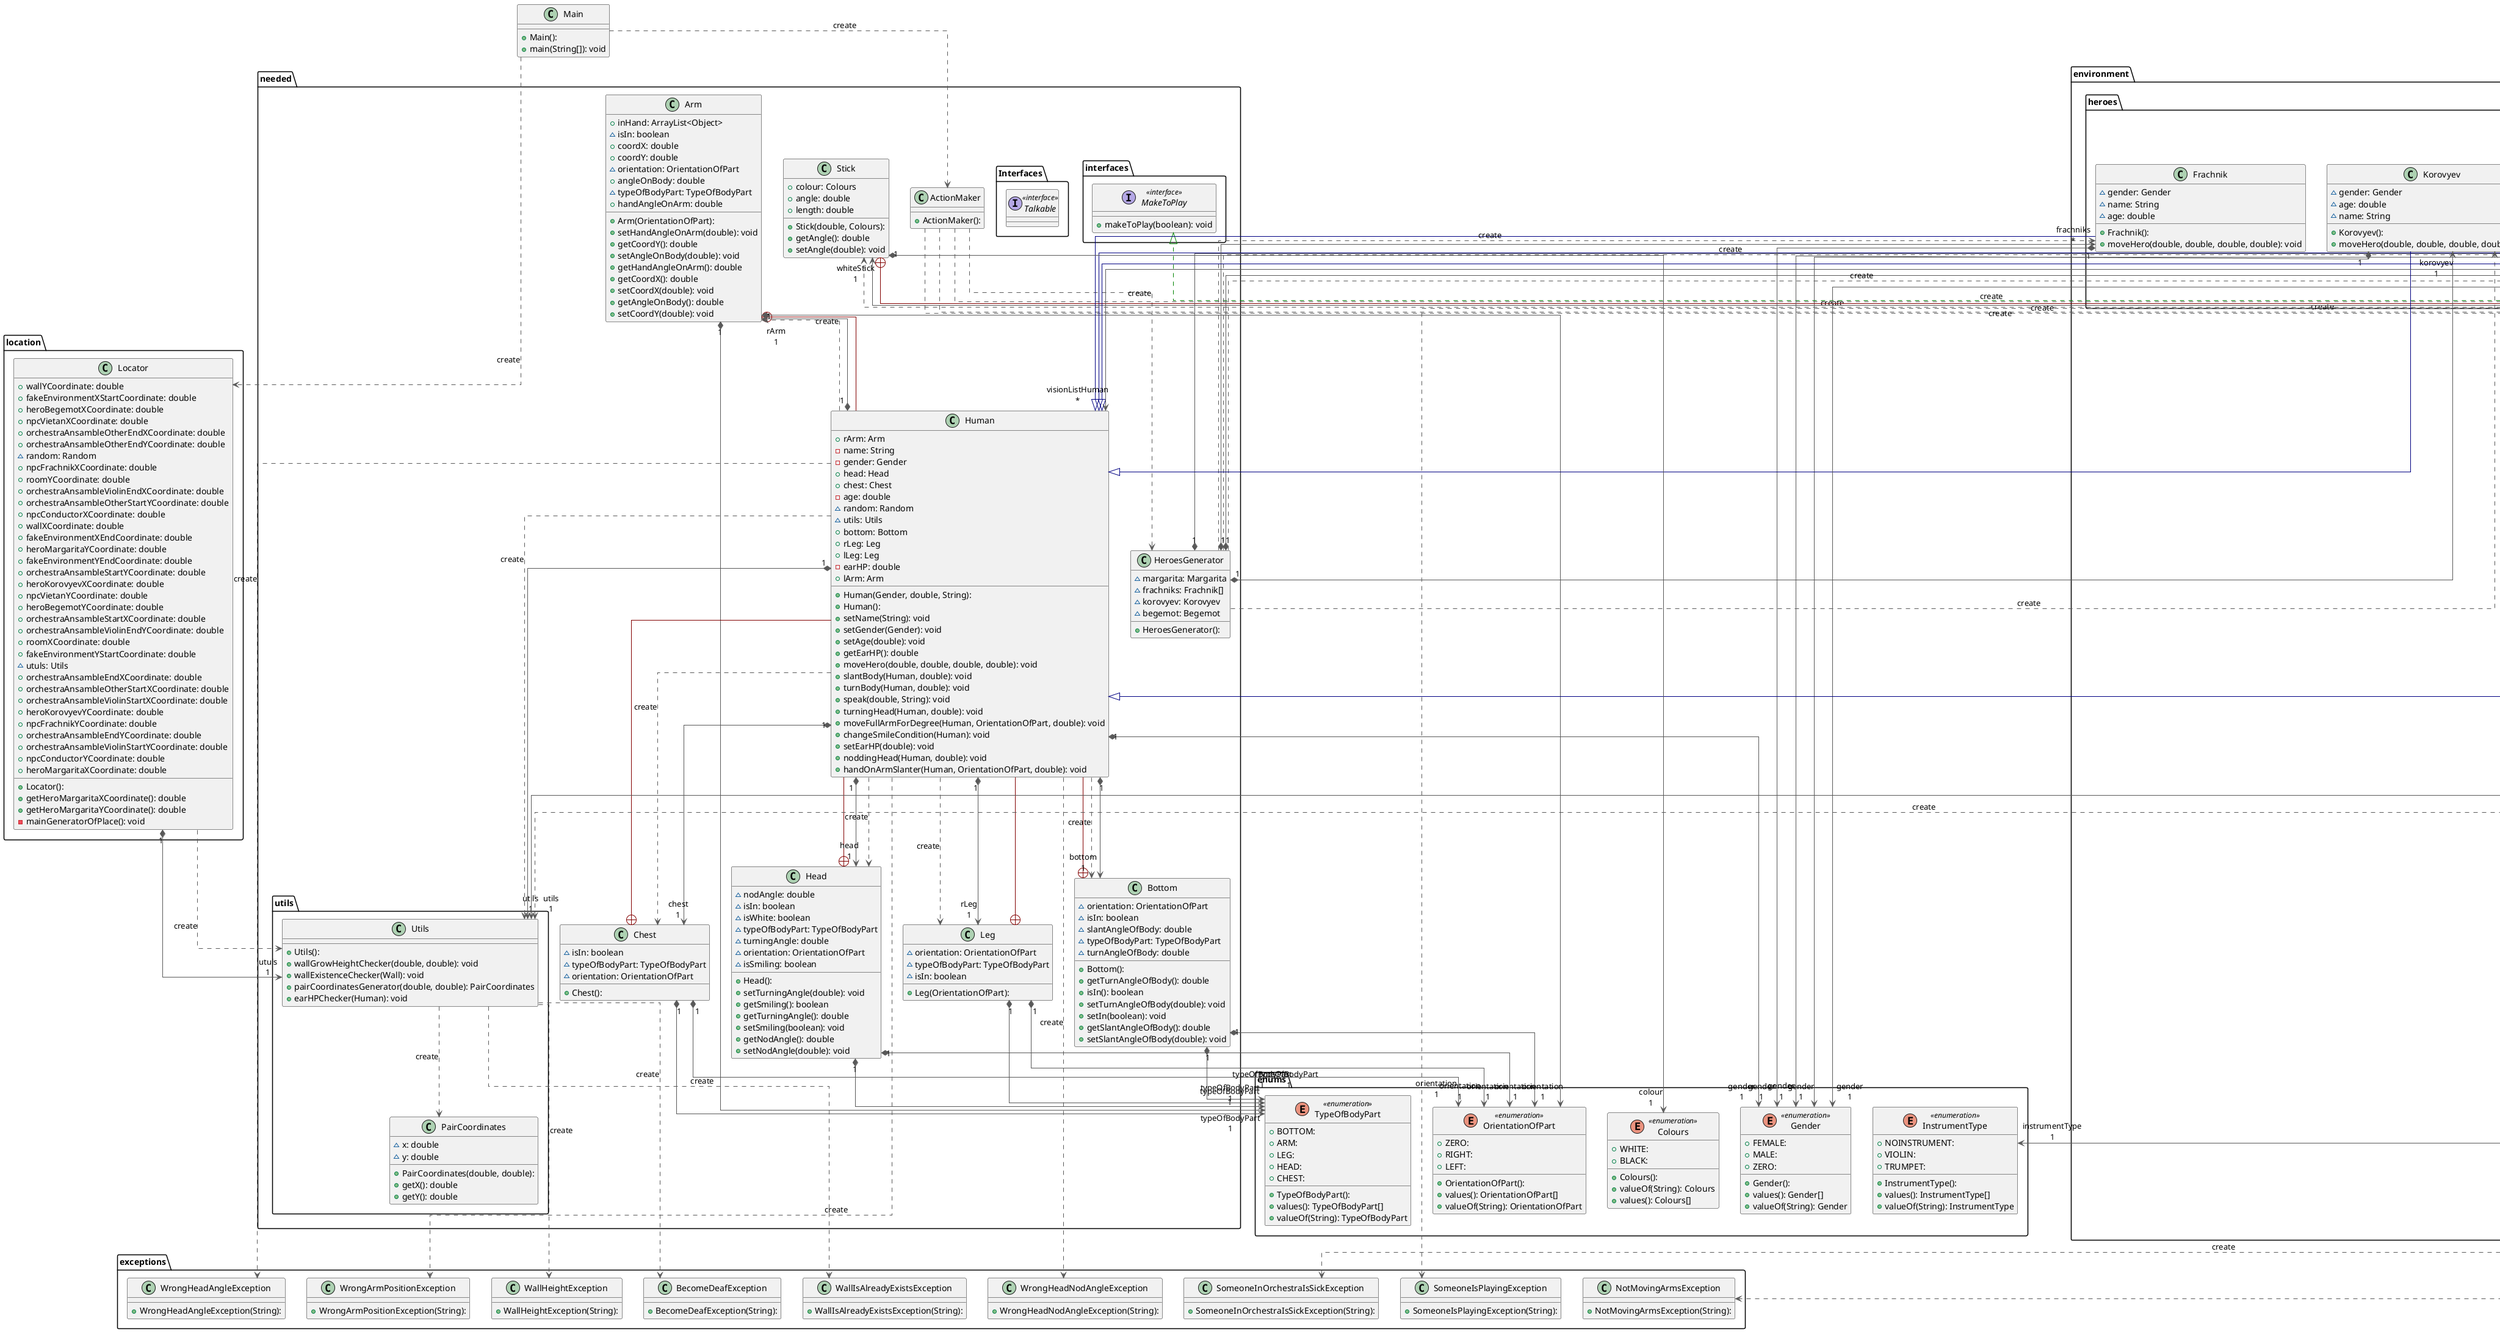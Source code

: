 @startuml

top to bottom direction
skinparam linetype ortho

class needed.ActionMaker {
  + ActionMaker(): 
}
class needed.Arm {
  + Arm(OrientationOfPart): 
  + inHand: ArrayList<Object>
  ~ isIn: boolean
  + coordX: double
  + coordY: double
  ~ orientation: OrientationOfPart
  + angleOnBody: double
  ~ typeOfBodyPart: TypeOfBodyPart
  + handAngleOnArm: double
  + setHandAngleOnArm(double): void
  + getCoordY(): double
  + setAngleOnBody(double): void
  + getHandAngleOnArm(): double
  + getCoordX(): double
  + setCoordX(double): void
  + getAngleOnBody(): double
  + setCoordY(double): void
}
class exceptions.BecomeDeafException {
  + BecomeDeafException(String): 
}
class environment.heroes.Begemot {
  + Begemot(): 
  ~ age: double
  ~ name: String
  ~ gender: Gender
  + moveHero(double, double, double, double): void
  + fakeEnvironmentCreator(): void
}
class needed.Bottom {
  + Bottom(): 
  ~ orientation: OrientationOfPart
  ~ isIn: boolean
  ~ slantAngleOfBody: double
  ~ typeOfBodyPart: TypeOfBodyPart
  ~ turnAngleOfBody: double
  + getTurnAngleOfBody(): double
  + isIn(): boolean
  + setTurnAngleOfBody(double): void
  + setIn(boolean): void
  + getSlantAngleOfBody(): double
  + setSlantAngleOfBody(double): void
}
class environment.fakeEnvironment.Branch {
  + Branch(double): 
  + Liana: Liana
  ~ length: double
}
class needed.Chest {
  + Chest(): 
  ~ isIn: boolean
  ~ typeOfBodyPart: TypeOfBodyPart
  ~ orientation: OrientationOfPart
}
enum enums.Colours << enumeration >> {
  + Colours(): 
  + WHITE: 
  + BLACK: 
  + valueOf(String): Colours
  + values(): Colours[]
}
class environment.orchestra.Conductor {
  + Conductor(InstrumentType): 
  ~ name: String
  ~ whiteStick: Stick
  + stickFollowing(): void
  + makeStopPlaying(): void
  - armsMover(): void
  + moveHero(double, double, double, double): void
  + makeToPlay(boolean): void
}
class environment.heroes.Frachnik {
  + Frachnik(): 
  ~ gender: Gender
  ~ name: String
  ~ age: double
  + moveHero(double, double, double, double): void
}
enum enums.Gender << enumeration >> {
  + Gender(): 
  + FEMALE: 
  + MALE: 
  + ZERO: 
  + values(): Gender[]
  + valueOf(String): Gender
}
class needed.Head {
  + Head(): 
  ~ nodAngle: double
  ~ isIn: boolean
  ~ isWhite: boolean
  ~ typeOfBodyPart: TypeOfBodyPart
  ~ turningAngle: double
  ~ orientation: OrientationOfPart
  ~ isSmiling: boolean
  + setTurningAngle(double): void
  + getSmiling(): boolean
  + getTurningAngle(): double
  + setSmiling(boolean): void
  + getNodAngle(): double
  + setNodAngle(double): void
}
class needed.HeroesGenerator {
  + HeroesGenerator(): 
  ~ margarita: Margarita
  ~ frachniks: Frachnik[]
  ~ korovyev: Korovyev
  ~ begemot: Begemot
}
class needed.Human {
  + Human(Gender, double, String): 
  + Human(): 
  + rArm: Arm
  - name: String
  - gender: Gender
  + head: Head
  + chest: Chest
  - age: double
  ~ random: Random
  ~ utils: Utils
  + bottom: Bottom
  + rLeg: Leg
  + lLeg: Leg
  - earHP: double
  + lArm: Arm
  + setName(String): void
  + setGender(Gender): void
  + setAge(double): void
  + getEarHP(): double
  + moveHero(double, double, double, double): void
  + slantBody(Human, double): void
  + turnBody(Human, double): void
  + speak(double, String): void
  + turningHead(Human, double): void
  + moveFullArmForDegree(Human, OrientationOfPart, double): void
  + changeSmileCondition(Human): void
  + setEarHP(double): void
  + noddingHead(Human, double): void
  + handOnArmSlanter(Human, OrientationOfPart, double): void
}
enum enums.InstrumentType << enumeration >> {
  + InstrumentType(): 
  + NOINSTRUMENT: 
  + VIOLIN: 
  + TRUMPET: 
  + values(): InstrumentType[]
  + valueOf(String): InstrumentType
}
class environment.heroes.Korovyev {
  + Korovyev(): 
  ~ gender: Gender
  ~ age: double
  ~ name: String
  + moveHero(double, double, double, double): void
}
class needed.Leg {
  + Leg(OrientationOfPart): 
  ~ orientation: OrientationOfPart
  ~ typeOfBodyPart: TypeOfBodyPart
  ~ isIn: boolean
}
class environment.fakeEnvironment.Liana {
  + Liana(): 
  ~ onLiana: ArrayList<Object>
  ~ test: double
  + removeHumanFromLiana(Human): void
  + putObjectInLiana(Object): void
  + putHumanInLiana(Human): void
  + removeObjectFromLiana(Object): void
}
class location.Locator {
  + Locator(): 
  + wallYCoordinate: double
  + fakeEnvironmentXStartCoordinate: double
  + heroBegemotXCoordinate: double
  + npcVietanXCoordinate: double
  + orchestraAnsambleOtherEndXCoordinate: double
  + orchestraAnsambleOtherEndYCoordinate: double
  ~ random: Random
  + npcFrachnikXCoordinate: double
  + roomYCoordinate: double
  + orchestraAnsambleViolinEndXCoordinate: double
  + orchestraAnsambleOtherStartYCoordinate: double
  + npcConductorXCoordinate: double
  + wallXCoordinate: double
  + fakeEnvironmentXEndCoordinate: double
  + heroMargaritaYCoordinate: double
  + fakeEnvironmentYEndCoordinate: double
  + orchestraAnsambleStartYCoordinate: double
  + heroKorovyevXCoordinate: double
  + npcVietanYCoordinate: double
  + heroBegemotYCoordinate: double
  + orchestraAnsambleStartXCoordinate: double
  + orchestraAnsambleViolinEndYCoordinate: double
  + roomXCoordinate: double
  + fakeEnvironmentYStartCoordinate: double
  ~ utuls: Utils
  + orchestraAnsambleEndXCoordinate: double
  + orchestraAnsambleOtherStartXCoordinate: double
  + orchestraAnsambleViolinStartXCoordinate: double
  + heroKorovyevYCoordinate: double
  + npcFrachnikYCoordinate: double
  + orchestraAnsambleEndYCoordinate: double
  + orchestraAnsambleViolinStartYCoordinate: double
  + npcConductorYCoordinate: double
  + heroMargaritaXCoordinate: double
  + getHeroMargaritaXCoordinate(): double
  + getHeroMargaritaYCoordinate(): double
  - mainGeneratorOfPlace(): void
}
class Main {
  + Main(): 
  + main(String[]): void
}
interface needed.interfaces.MakeToPlay << interface >> {
  + makeToPlay(boolean): void
}
class environment.heroes.Margarita {
  + Margarita(): 
  ~ height: double
  + visionListHuman: ArrayList<Human>
  ~ gender: Gender
  ~ age: double
  + xCoord: double
  + wall: Wall
  + visionList: ArrayList<Object>
  ~ name: String
  ~ random: Random
  + yCoord: double
  ~ utils: Utils
  + moveHero(double, double, double, double): void
}
class environment.orchestra.Musician {
  + Musician(InstrumentType): 
  ~ isHealthy: boolean
  ~ instrumentType: InstrumentType
  ~ random: Random
  ~ isPlaying: boolean
  + moveHero(double, double, double, double): void
  + healthyChecker(Musician): void
}
class exceptions.NotMovingArmsException {
  + NotMovingArmsException(String): 
}
class environment.orchestra.OrchestraAll {
  + OrchestraAll(): 
  + violinPartOfOrchestra: ViolinPartOfOrchestra
  + trumpetPartOfOrchestra: TrumpetPartOfOrchestra
  + getTrumpetPartOfOrchestra(): TrumpetPartOfOrchestra
  + getViolinPartOfOrchestra(): ViolinPartOfOrchestra
  + getIJMusician(Musician[][], int, int): Musician
}
enum enums.OrientationOfPart << enumeration >> {
  + OrientationOfPart(): 
  + ZERO: 
  + RIGHT: 
  + LEFT: 
  + values(): OrientationOfPart[]
  + valueOf(String): OrientationOfPart
}
class needed.utils.PairCoordinates {
  + PairCoordinates(double, double): 
  ~ x: double
  ~ y: double
  + getX(): double
  + getY(): double
}
class exceptions.SomeoneInOrchestraIsSickException {
  + SomeoneInOrchestraIsSickException(String): 
}
class exceptions.SomeoneIsPlayingException {
  + SomeoneIsPlayingException(String): 
}
class needed.Stick {
  + Stick(double, Colours): 
  + colour: Colours
  + angle: double
  + length: double
  + getAngle(): double
  + setAngle(double): void
}
interface needed.Interfaces.Talkable << interface >>
class environment.fakeEnvironment.Tree {
  + Tree(double, double): 
  ~ radius: double
  ~ height: double
  + getHeight(): double
  + getRadius(): double
}
class environment.fakeEnvironment.TropicalGarden {
  + TropicalGarden(): 
  + tree: Tree
  + liana: Liana
  + branch: Branch
}
class environment.orchestra.TrumpetPartOfOrchestra {
  + TrumpetPartOfOrchestra(): 
  ~ lenght: double
  ~ height: double
  + trumpetsAll: Musician[][]
  ~ numberOfMusiciansInRow: int
  ~ numberOfMusiciansInColumn: int
}
entity environment.Tulip << record >> {
  + Tulip(double, boolean): 
  - numberOfPetals: double
  - isOpened: boolean
  + numberOfPetals(): double
  + isOpened(): boolean
}
enum enums.TypeOfBodyPart << enumeration >> {
  + TypeOfBodyPart(): 
  + BOTTOM: 
  + ARM: 
  + LEG: 
  + HEAD: 
  + CHEST: 
  + values(): TypeOfBodyPart[]
  + valueOf(String): TypeOfBodyPart
}
class needed.utils.Utils {
  + Utils(): 
  + wallGrowHeightChecker(double, double): void
  + wallExistenceChecker(Wall): void
  + pairCoordinatesGenerator(double, double): PairCoordinates
  + earHPChecker(Human): void
}
class environment.orchestra.ViolinPartOfOrchestra {
  + ViolinPartOfOrchestra(): 
  ~ numberOfMusiciansInRow: int
  ~ lenght: double
  ~ height: double
  ~ numberOfMusiciansInColumn: int
  + violinsAll: Musician[][]
}
class environment.Wall {
  + Wall(): 
  ~ tulipArray: Tulip[][]
  ~ random: Random
  ~ height: int
  + isExists: boolean
  ~ width: int
  + tulipGrowerOnWall(): void
  + getHeight(): int
}
class exceptions.WallHeightException {
  + WallHeightException(String): 
}
class exceptions.WallIsAlreadyExistsException {
  + WallIsAlreadyExistsException(String): 
}
class exceptions.WrongArmPositionException {
  + WrongArmPositionException(String): 
}
class exceptions.WrongHeadAngleException {
  + WrongHeadAngleException(String): 
}
class exceptions.WrongHeadNodAngleException {
  + WrongHeadNodAngleException(String): 
}

ActionMaker                        -[#595959,dashed]->  Conductor                         : "«create»"
ActionMaker                        -[#595959,dashed]->  HeroesGenerator                   : "«create»"
ActionMaker                        -[#595959,dashed]->  OrchestraAll                      : "«create»"
ActionMaker                        -[#595959,dashed]->  TropicalGarden                    : "«create»"
Arm                                +-[#820000,plain]-  Human                             
Arm                               "1" *-[#595959,plain]-> "orientation\n1" OrientationOfPart                 
Arm                               "1" *-[#595959,plain]-> "typeOfBodyPart\n1" TypeOfBodyPart                    
Begemot                           "1" *-[#595959,plain]-> "gender\n1" Gender                            
Begemot                            -[#000082,plain]-^  Human                             
Begemot                            -[#595959,dashed]->  TropicalGarden                    : "«create»"
Bottom                             +-[#820000,plain]-  Human                             
Bottom                            "1" *-[#595959,plain]-> "orientation\n1" OrientationOfPart                 
Bottom                            "1" *-[#595959,plain]-> "typeOfBodyPart\n1" TypeOfBodyPart                    
Branch                            "1" *-[#595959,plain]-> "Liana\n1" Liana                             
Branch                             +-[#820000,plain]-  TropicalGarden                    
Chest                              +-[#820000,plain]-  Human                             
Chest                             "1" *-[#595959,plain]-> "orientation\n1" OrientationOfPart                 
Chest                             "1" *-[#595959,plain]-> "typeOfBodyPart\n1" TypeOfBodyPart                    
Conductor                          -[#008200,dashed]-^  MakeToPlay                        
Conductor                          -[#000082,plain]-^  Musician                          
Conductor                          -[#595959,dashed]->  NotMovingArmsException            : "«create»"
Conductor                          -[#595959,dashed]->  OrchestraAll                      : "«create»"
Conductor                          -[#595959,dashed]->  SomeoneIsPlayingException         : "«create»"
Conductor                         "1" *-[#595959,plain]-> "whiteStick\n1" Stick                             
Conductor                          -[#595959,dashed]->  Stick                             : "«create»"
Frachnik                          "1" *-[#595959,plain]-> "gender\n1" Gender                            
Frachnik                           -[#000082,plain]-^  Human                             
Head                               +-[#820000,plain]-  Human                             
Head                              "1" *-[#595959,plain]-> "orientation\n1" OrientationOfPart                 
Head                              "1" *-[#595959,plain]-> "typeOfBodyPart\n1" TypeOfBodyPart                    
HeroesGenerator                    -[#595959,dashed]->  Begemot                           : "«create»"
HeroesGenerator                   "1" *-[#595959,plain]-> "begemot\n1" Begemot                           
HeroesGenerator                    -[#595959,dashed]->  Frachnik                          : "«create»"
HeroesGenerator                   "1" *-[#595959,plain]-> "frachniks\n*" Frachnik                          
HeroesGenerator                   "1" *-[#595959,plain]-> "korovyev\n1" Korovyev                          
HeroesGenerator                    -[#595959,dashed]->  Korovyev                          : "«create»"
HeroesGenerator                   "1" *-[#595959,plain]-> "margarita\n1" Margarita                         
HeroesGenerator                    -[#595959,dashed]->  Margarita                         : "«create»"
Human                             "1" *-[#595959,plain]-> "rArm\n1" Arm                               
Human                              -[#595959,dashed]->  Arm                               : "«create»"
Human                              -[#595959,dashed]->  Bottom                            : "«create»"
Human                             "1" *-[#595959,plain]-> "bottom\n1" Bottom                            
Human                              -[#595959,dashed]->  Chest                             : "«create»"
Human                             "1" *-[#595959,plain]-> "chest\n1" Chest                             
Human                             "1" *-[#595959,plain]-> "gender\n1" Gender                            
Human                             "1" *-[#595959,plain]-> "head\n1" Head                              
Human                              -[#595959,dashed]->  Head                              : "«create»"
Human                              -[#595959,dashed]->  Leg                               : "«create»"
Human                             "1" *-[#595959,plain]-> "rLeg\n1" Leg                               
Human                              -[#595959,dashed]->  Utils                             : "«create»"
Human                             "1" *-[#595959,plain]-> "utils\n1" Utils                             
Human                              -[#595959,dashed]->  WrongArmPositionException         : "«create»"
Human                              -[#595959,dashed]->  WrongHeadAngleException           : "«create»"
Human                              -[#595959,dashed]->  WrongHeadNodAngleException        : "«create»"
Korovyev                          "1" *-[#595959,plain]-> "gender\n1" Gender                            
Korovyev                           -[#000082,plain]-^  Human                             
Leg                                +-[#820000,plain]-  Human                             
Leg                               "1" *-[#595959,plain]-> "orientation\n1" OrientationOfPart                 
Leg                               "1" *-[#595959,plain]-> "typeOfBodyPart\n1" TypeOfBodyPart                    
Liana                              +-[#820000,plain]-  Branch                            
Locator                            -[#595959,dashed]->  Utils                             : "«create»"
Locator                           "1" *-[#595959,plain]-> "utuls\n1" Utils                             
Main                               -[#595959,dashed]->  ActionMaker                       : "«create»"
Main                               -[#595959,dashed]->  Locator                           : "«create»"
Margarita                         "1" *-[#595959,plain]-> "gender\n1" Gender                            
Margarita                          -[#000082,plain]-^  Human                             
Margarita                         "1" *-[#595959,plain]-> "visionListHuman\n*" Human                             
Margarita                         "1" *-[#595959,plain]-> "utils\n1" Utils                             
Margarita                          -[#595959,dashed]->  Utils                             : "«create»"
Margarita                         "1" *-[#595959,plain]-> "wall\n1" Wall                              
Margarita                          -[#595959,dashed]->  Wall                              : "«create»"
Musician                           -[#000082,plain]-^  Human                             
Musician                          "1" *-[#595959,plain]-> "instrumentType\n1" InstrumentType                    
Musician                           -[#595959,dashed]->  SomeoneInOrchestraIsSickException : "«create»"
OrchestraAll                       -[#595959,dashed]->  TrumpetPartOfOrchestra            : "«create»"
OrchestraAll                      "1" *-[#595959,plain]-> "trumpetPartOfOrchestra\n1" TrumpetPartOfOrchestra            
OrchestraAll                      "1" *-[#595959,plain]-> "violinPartOfOrchestra\n1" ViolinPartOfOrchestra             
OrchestraAll                       -[#595959,dashed]->  ViolinPartOfOrchestra             : "«create»"
Stick                             "1" *-[#595959,plain]-> "colour\n1" Colours                           
Stick                              +-[#820000,plain]-  Conductor                         
Tree                               +-[#820000,plain]-  TropicalGarden                    
TropicalGarden                     -[#595959,dashed]->  Branch                            : "«create»"
TropicalGarden                    "1" *-[#595959,plain]-> "branch\n1" Branch                            
TropicalGarden                    "1" *-[#595959,plain]-> "liana\n1" Liana                             
TropicalGarden                     -[#595959,dashed]->  Liana                             : "«create»"
TropicalGarden                    "1" *-[#595959,plain]-> "tree\n1" Tree                              
TropicalGarden                     -[#595959,dashed]->  Tree                              : "«create»"
TrumpetPartOfOrchestra            "1" *-[#595959,plain]-> "trumpetsAll\n*" Musician                          
TrumpetPartOfOrchestra             -[#595959,dashed]->  Musician                          : "«create»"
Utils                              -[#595959,dashed]->  BecomeDeafException               : "«create»"
Utils                              -[#595959,dashed]->  PairCoordinates                   : "«create»"
Utils                              -[#595959,dashed]->  WallHeightException               : "«create»"
Utils                              -[#595959,dashed]->  WallIsAlreadyExistsException      : "«create»"
ViolinPartOfOrchestra              -[#595959,dashed]->  Musician                          : "«create»"
ViolinPartOfOrchestra             "1" *-[#595959,plain]-> "violinsAll\n*" Musician                          
Wall                              "1" *-[#595959,plain]-> "tulipArray\n*" Tulip                             
Wall                               -[#595959,dashed]->  Tulip                             : "«create»"
@enduml
